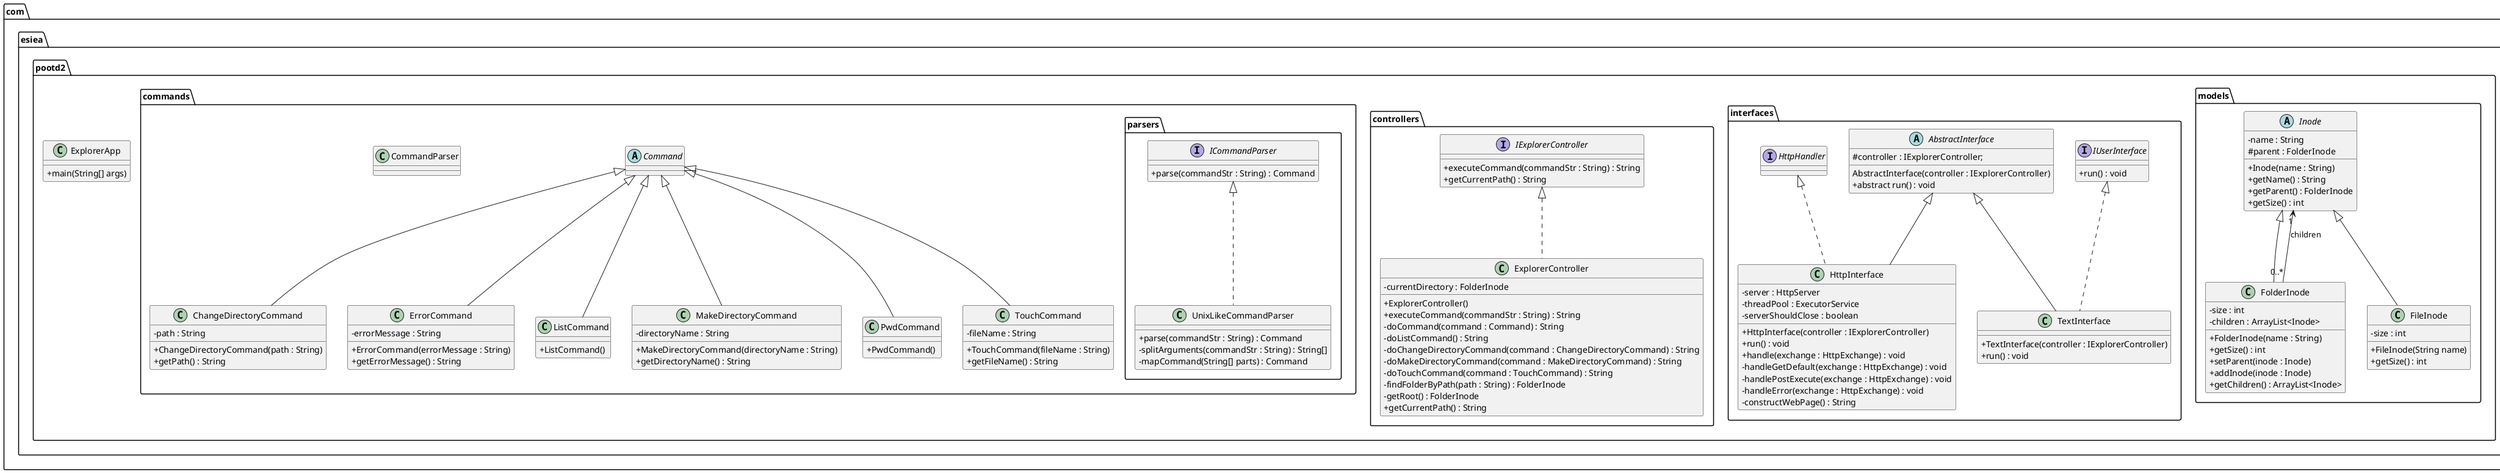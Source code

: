 @startuml

skinparam classAttributeIconSize 0

package com.esiea.pootd2 {
    class ExplorerApp {
        + main(String[] args)
    }
    package models {

        abstract class Inode {
            - name : String
            # parent : FolderInode
            + Inode(name : String)
            + getName() : String
            + getParent() : FolderInode
            + getSize() : int
        }

        class FolderInode extends Inode {
            - size : int
            - children : ArrayList<Inode>
            + FolderInode(name : String)
            + getSize() : int
            + setParent(inode : Inode)
            + addInode(inode : Inode)
            + getChildren() : ArrayList<Inode>
        }

        class FileInode extends Inode {
            - size : int
            + FileInode(String name)
            + getSize() : int
        }

        Inode "1" <-- "0..*" FolderInode : children

    }

    package interfaces {

        interface IUserInterface {
            + run() : void
        }
        abstract class AbstractInterface {
            # controller : IExplorerController;
            AbstractInterface(controller : IExplorerController)
            + abstract run() : void
        }

        class TextInterface extends AbstractInterface implements IUserInterface {
            + TextInterface(controller : IExplorerController)
            + run() : void
        }


        class HttpInterface extends AbstractInterface implements HttpHandler {
            - server : HttpServer
            - threadPool : ExecutorService
            - serverShouldClose : boolean
            + HttpInterface(controller : IExplorerController)
            + run() : void
            + handle(exchange : HttpExchange) : void
            - handleGetDefault(exchange : HttpExchange) : void
            - handlePostExecute(exchange : HttpExchange) : void
            - handleError(exchange : HttpExchange) : void
            - constructWebPage() : String
        }
    }

    package controllers {

        interface IExplorerController {
            + executeCommand(commandStr : String) : String
            + getCurrentPath() : String
        }

        class ExplorerController implements IExplorerController {
            - currentDirectory : FolderInode
            + ExplorerController()
            + executeCommand(commandStr : String) : String
            - doCommand(command : Command) : String
            - doListCommand() : String
            - doChangeDirectoryCommand(command : ChangeDirectoryCommand) : String
            - doMakeDirectoryCommand(command : MakeDirectoryCommand) : String
            - doTouchCommand(command : TouchCommand) : String
            - findFolderByPath(path : String) : FolderInode
            - getRoot() : FolderInode
            + getCurrentPath() : String
        }
    }

    package commands {
        
        package parsers {

            interface ICommandParser {
                + parse(commandStr : String) : Command
            }

            class UnixLikeCommandParser implements ICommandParser {
                + parse(commandStr : String) : Command
                - splitArguments(commandStr : String) : String[]
                - mapCommand(String[] parts) : Command
            }
        }

        class ChangeDirectoryCommand extends Command {
            - path : String
            + ChangeDirectoryCommand(path : String)
            + getPath() : String
        }

        abstract class Command {
        }

        class CommandParser {
        }

        class ErrorCommand extends Command {
            - errorMessage : String
            + ErrorCommand(errorMessage : String)
            + getErrorMessage() : String
        }

        class ListCommand extends Command {
            + ListCommand()
        }

        class MakeDirectoryCommand extends Command {
            - directoryName : String
            + MakeDirectoryCommand(directoryName : String)
            + getDirectoryName() : String
        }

        class PwdCommand extends Command{
             + PwdCommand()
        }

        class TouchCommand extends Command {
            - fileName : String
            + TouchCommand(fileName : String)
            + getFileName() : String
        }
    }

}

@enduml
